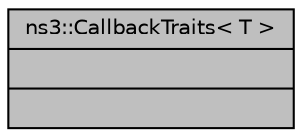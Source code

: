 digraph "ns3::CallbackTraits&lt; T &gt;"
{
  edge [fontname="Helvetica",fontsize="10",labelfontname="Helvetica",labelfontsize="10"];
  node [fontname="Helvetica",fontsize="10",shape=record];
  Node1 [label="{ns3::CallbackTraits\< T \>\n||}",height=0.2,width=0.4,color="black", fillcolor="grey75", style="filled", fontcolor="black"];
}

